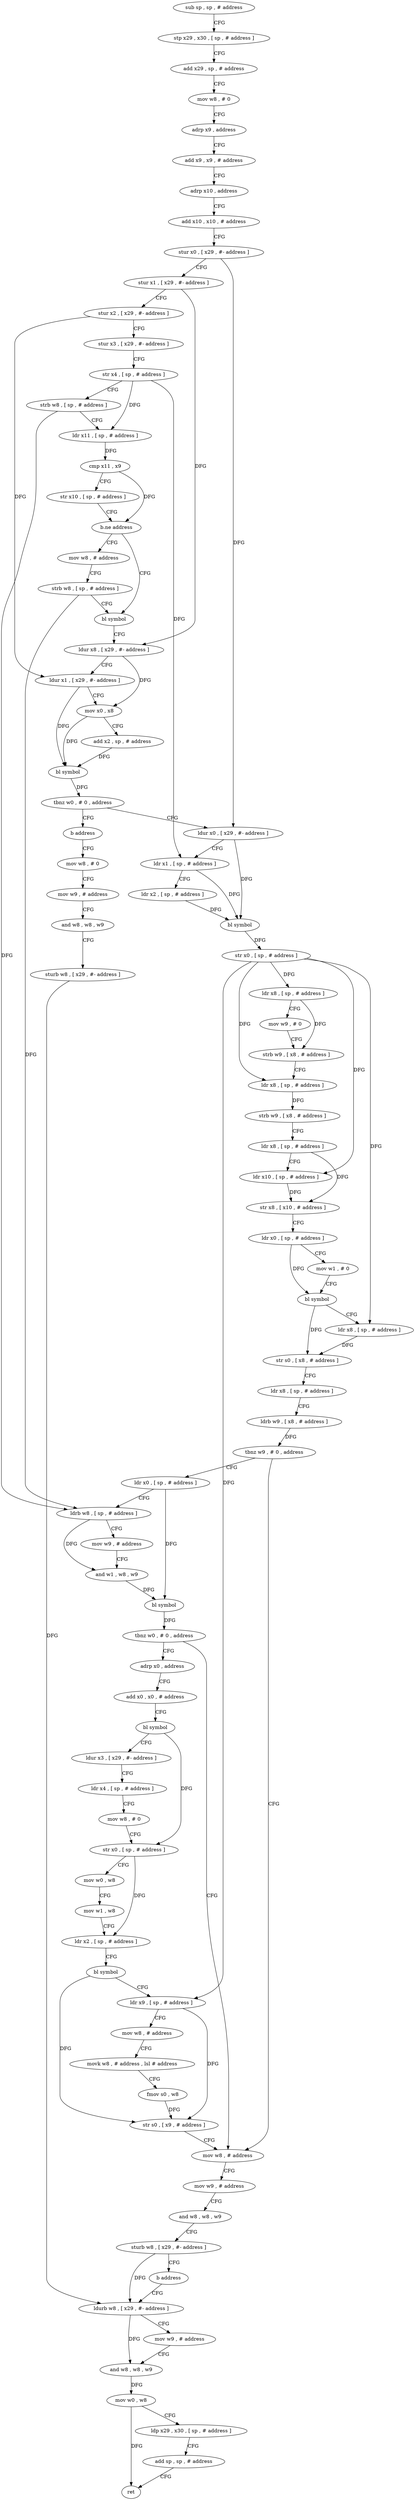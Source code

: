 digraph "func" {
"4290432" [label = "sub sp , sp , # address" ]
"4290436" [label = "stp x29 , x30 , [ sp , # address ]" ]
"4290440" [label = "add x29 , sp , # address" ]
"4290444" [label = "mov w8 , # 0" ]
"4290448" [label = "adrp x9 , address" ]
"4290452" [label = "add x9 , x9 , # address" ]
"4290456" [label = "adrp x10 , address" ]
"4290460" [label = "add x10 , x10 , # address" ]
"4290464" [label = "stur x0 , [ x29 , #- address ]" ]
"4290468" [label = "stur x1 , [ x29 , #- address ]" ]
"4290472" [label = "stur x2 , [ x29 , #- address ]" ]
"4290476" [label = "stur x3 , [ x29 , #- address ]" ]
"4290480" [label = "str x4 , [ sp , # address ]" ]
"4290484" [label = "strb w8 , [ sp , # address ]" ]
"4290488" [label = "ldr x11 , [ sp , # address ]" ]
"4290492" [label = "cmp x11 , x9" ]
"4290496" [label = "str x10 , [ sp , # address ]" ]
"4290500" [label = "b.ne address" ]
"4290512" [label = "bl symbol" ]
"4290504" [label = "mov w8 , # address" ]
"4290516" [label = "ldur x8 , [ x29 , #- address ]" ]
"4290520" [label = "ldur x1 , [ x29 , #- address ]" ]
"4290524" [label = "mov x0 , x8" ]
"4290528" [label = "add x2 , sp , # address" ]
"4290532" [label = "bl symbol" ]
"4290536" [label = "tbnz w0 , # 0 , address" ]
"4290544" [label = "ldur x0 , [ x29 , #- address ]" ]
"4290540" [label = "b address" ]
"4290508" [label = "strb w8 , [ sp , # address ]" ]
"4290548" [label = "ldr x1 , [ sp , # address ]" ]
"4290552" [label = "ldr x2 , [ sp , # address ]" ]
"4290556" [label = "bl symbol" ]
"4290560" [label = "str x0 , [ sp , # address ]" ]
"4290564" [label = "ldr x8 , [ sp , # address ]" ]
"4290568" [label = "mov w9 , # 0" ]
"4290572" [label = "strb w9 , [ x8 , # address ]" ]
"4290576" [label = "ldr x8 , [ sp , # address ]" ]
"4290580" [label = "strb w9 , [ x8 , # address ]" ]
"4290584" [label = "ldr x8 , [ sp , # address ]" ]
"4290588" [label = "ldr x10 , [ sp , # address ]" ]
"4290592" [label = "str x8 , [ x10 , # address ]" ]
"4290596" [label = "ldr x0 , [ sp , # address ]" ]
"4290600" [label = "mov w1 , # 0" ]
"4290604" [label = "bl symbol" ]
"4290608" [label = "ldr x8 , [ sp , # address ]" ]
"4290612" [label = "str s0 , [ x8 , # address ]" ]
"4290616" [label = "ldr x8 , [ sp , # address ]" ]
"4290620" [label = "ldrb w9 , [ x8 , # address ]" ]
"4290624" [label = "tbnz w9 , # 0 , address" ]
"4290716" [label = "mov w8 , # address" ]
"4290628" [label = "ldr x0 , [ sp , # address ]" ]
"4290736" [label = "mov w8 , # 0" ]
"4290720" [label = "mov w9 , # address" ]
"4290724" [label = "and w8 , w8 , w9" ]
"4290728" [label = "sturb w8 , [ x29 , #- address ]" ]
"4290732" [label = "b address" ]
"4290752" [label = "ldurb w8 , [ x29 , #- address ]" ]
"4290632" [label = "ldrb w8 , [ sp , # address ]" ]
"4290636" [label = "mov w9 , # address" ]
"4290640" [label = "and w1 , w8 , w9" ]
"4290644" [label = "bl symbol" ]
"4290648" [label = "tbnz w0 , # 0 , address" ]
"4290652" [label = "adrp x0 , address" ]
"4290740" [label = "mov w9 , # address" ]
"4290744" [label = "and w8 , w8 , w9" ]
"4290748" [label = "sturb w8 , [ x29 , #- address ]" ]
"4290756" [label = "mov w9 , # address" ]
"4290760" [label = "and w8 , w8 , w9" ]
"4290764" [label = "mov w0 , w8" ]
"4290768" [label = "ldp x29 , x30 , [ sp , # address ]" ]
"4290772" [label = "add sp , sp , # address" ]
"4290776" [label = "ret" ]
"4290656" [label = "add x0 , x0 , # address" ]
"4290660" [label = "bl symbol" ]
"4290664" [label = "ldur x3 , [ x29 , #- address ]" ]
"4290668" [label = "ldr x4 , [ sp , # address ]" ]
"4290672" [label = "mov w8 , # 0" ]
"4290676" [label = "str x0 , [ sp , # address ]" ]
"4290680" [label = "mov w0 , w8" ]
"4290684" [label = "mov w1 , w8" ]
"4290688" [label = "ldr x2 , [ sp , # address ]" ]
"4290692" [label = "bl symbol" ]
"4290696" [label = "ldr x9 , [ sp , # address ]" ]
"4290700" [label = "mov w8 , # address" ]
"4290704" [label = "movk w8 , # address , lsl # address" ]
"4290708" [label = "fmov s0 , w8" ]
"4290712" [label = "str s0 , [ x9 , # address ]" ]
"4290432" -> "4290436" [ label = "CFG" ]
"4290436" -> "4290440" [ label = "CFG" ]
"4290440" -> "4290444" [ label = "CFG" ]
"4290444" -> "4290448" [ label = "CFG" ]
"4290448" -> "4290452" [ label = "CFG" ]
"4290452" -> "4290456" [ label = "CFG" ]
"4290456" -> "4290460" [ label = "CFG" ]
"4290460" -> "4290464" [ label = "CFG" ]
"4290464" -> "4290468" [ label = "CFG" ]
"4290464" -> "4290544" [ label = "DFG" ]
"4290468" -> "4290472" [ label = "CFG" ]
"4290468" -> "4290516" [ label = "DFG" ]
"4290472" -> "4290476" [ label = "CFG" ]
"4290472" -> "4290520" [ label = "DFG" ]
"4290476" -> "4290480" [ label = "CFG" ]
"4290480" -> "4290484" [ label = "CFG" ]
"4290480" -> "4290488" [ label = "DFG" ]
"4290480" -> "4290548" [ label = "DFG" ]
"4290484" -> "4290488" [ label = "CFG" ]
"4290484" -> "4290632" [ label = "DFG" ]
"4290488" -> "4290492" [ label = "DFG" ]
"4290492" -> "4290496" [ label = "CFG" ]
"4290492" -> "4290500" [ label = "DFG" ]
"4290496" -> "4290500" [ label = "CFG" ]
"4290500" -> "4290512" [ label = "CFG" ]
"4290500" -> "4290504" [ label = "CFG" ]
"4290512" -> "4290516" [ label = "CFG" ]
"4290504" -> "4290508" [ label = "CFG" ]
"4290516" -> "4290520" [ label = "CFG" ]
"4290516" -> "4290524" [ label = "DFG" ]
"4290520" -> "4290524" [ label = "CFG" ]
"4290520" -> "4290532" [ label = "DFG" ]
"4290524" -> "4290528" [ label = "CFG" ]
"4290524" -> "4290532" [ label = "DFG" ]
"4290528" -> "4290532" [ label = "DFG" ]
"4290532" -> "4290536" [ label = "DFG" ]
"4290536" -> "4290544" [ label = "CFG" ]
"4290536" -> "4290540" [ label = "CFG" ]
"4290544" -> "4290548" [ label = "CFG" ]
"4290544" -> "4290556" [ label = "DFG" ]
"4290540" -> "4290736" [ label = "CFG" ]
"4290508" -> "4290512" [ label = "CFG" ]
"4290508" -> "4290632" [ label = "DFG" ]
"4290548" -> "4290552" [ label = "CFG" ]
"4290548" -> "4290556" [ label = "DFG" ]
"4290552" -> "4290556" [ label = "DFG" ]
"4290556" -> "4290560" [ label = "DFG" ]
"4290560" -> "4290564" [ label = "DFG" ]
"4290560" -> "4290576" [ label = "DFG" ]
"4290560" -> "4290588" [ label = "DFG" ]
"4290560" -> "4290608" [ label = "DFG" ]
"4290560" -> "4290696" [ label = "DFG" ]
"4290564" -> "4290568" [ label = "CFG" ]
"4290564" -> "4290572" [ label = "DFG" ]
"4290568" -> "4290572" [ label = "CFG" ]
"4290572" -> "4290576" [ label = "CFG" ]
"4290576" -> "4290580" [ label = "DFG" ]
"4290580" -> "4290584" [ label = "CFG" ]
"4290584" -> "4290588" [ label = "CFG" ]
"4290584" -> "4290592" [ label = "DFG" ]
"4290588" -> "4290592" [ label = "DFG" ]
"4290592" -> "4290596" [ label = "CFG" ]
"4290596" -> "4290600" [ label = "CFG" ]
"4290596" -> "4290604" [ label = "DFG" ]
"4290600" -> "4290604" [ label = "CFG" ]
"4290604" -> "4290608" [ label = "CFG" ]
"4290604" -> "4290612" [ label = "DFG" ]
"4290608" -> "4290612" [ label = "DFG" ]
"4290612" -> "4290616" [ label = "CFG" ]
"4290616" -> "4290620" [ label = "CFG" ]
"4290620" -> "4290624" [ label = "DFG" ]
"4290624" -> "4290716" [ label = "CFG" ]
"4290624" -> "4290628" [ label = "CFG" ]
"4290716" -> "4290720" [ label = "CFG" ]
"4290628" -> "4290632" [ label = "CFG" ]
"4290628" -> "4290644" [ label = "DFG" ]
"4290736" -> "4290740" [ label = "CFG" ]
"4290720" -> "4290724" [ label = "CFG" ]
"4290724" -> "4290728" [ label = "CFG" ]
"4290728" -> "4290732" [ label = "CFG" ]
"4290728" -> "4290752" [ label = "DFG" ]
"4290732" -> "4290752" [ label = "CFG" ]
"4290752" -> "4290756" [ label = "CFG" ]
"4290752" -> "4290760" [ label = "DFG" ]
"4290632" -> "4290636" [ label = "CFG" ]
"4290632" -> "4290640" [ label = "DFG" ]
"4290636" -> "4290640" [ label = "CFG" ]
"4290640" -> "4290644" [ label = "DFG" ]
"4290644" -> "4290648" [ label = "DFG" ]
"4290648" -> "4290716" [ label = "CFG" ]
"4290648" -> "4290652" [ label = "CFG" ]
"4290652" -> "4290656" [ label = "CFG" ]
"4290740" -> "4290744" [ label = "CFG" ]
"4290744" -> "4290748" [ label = "CFG" ]
"4290748" -> "4290752" [ label = "DFG" ]
"4290756" -> "4290760" [ label = "CFG" ]
"4290760" -> "4290764" [ label = "DFG" ]
"4290764" -> "4290768" [ label = "CFG" ]
"4290764" -> "4290776" [ label = "DFG" ]
"4290768" -> "4290772" [ label = "CFG" ]
"4290772" -> "4290776" [ label = "CFG" ]
"4290656" -> "4290660" [ label = "CFG" ]
"4290660" -> "4290664" [ label = "CFG" ]
"4290660" -> "4290676" [ label = "DFG" ]
"4290664" -> "4290668" [ label = "CFG" ]
"4290668" -> "4290672" [ label = "CFG" ]
"4290672" -> "4290676" [ label = "CFG" ]
"4290676" -> "4290680" [ label = "CFG" ]
"4290676" -> "4290688" [ label = "DFG" ]
"4290680" -> "4290684" [ label = "CFG" ]
"4290684" -> "4290688" [ label = "CFG" ]
"4290688" -> "4290692" [ label = "CFG" ]
"4290692" -> "4290696" [ label = "CFG" ]
"4290692" -> "4290712" [ label = "DFG" ]
"4290696" -> "4290700" [ label = "CFG" ]
"4290696" -> "4290712" [ label = "DFG" ]
"4290700" -> "4290704" [ label = "CFG" ]
"4290704" -> "4290708" [ label = "CFG" ]
"4290708" -> "4290712" [ label = "DFG" ]
"4290712" -> "4290716" [ label = "CFG" ]
}
